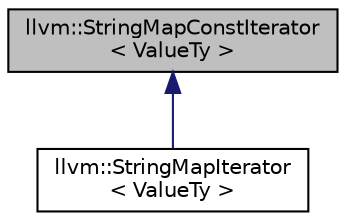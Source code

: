 digraph "llvm::StringMapConstIterator&lt; ValueTy &gt;"
{
  edge [fontname="Helvetica",fontsize="10",labelfontname="Helvetica",labelfontsize="10"];
  node [fontname="Helvetica",fontsize="10",shape=record];
  Node1 [label="llvm::StringMapConstIterator\l\< ValueTy \>",height=0.2,width=0.4,color="black", fillcolor="grey75", style="filled", fontcolor="black"];
  Node1 -> Node2 [dir="back",color="midnightblue",fontsize="10",style="solid",fontname="Helvetica"];
  Node2 [label="llvm::StringMapIterator\l\< ValueTy \>",height=0.2,width=0.4,color="black", fillcolor="white", style="filled",URL="$classllvm_1_1StringMapIterator.html"];
}
